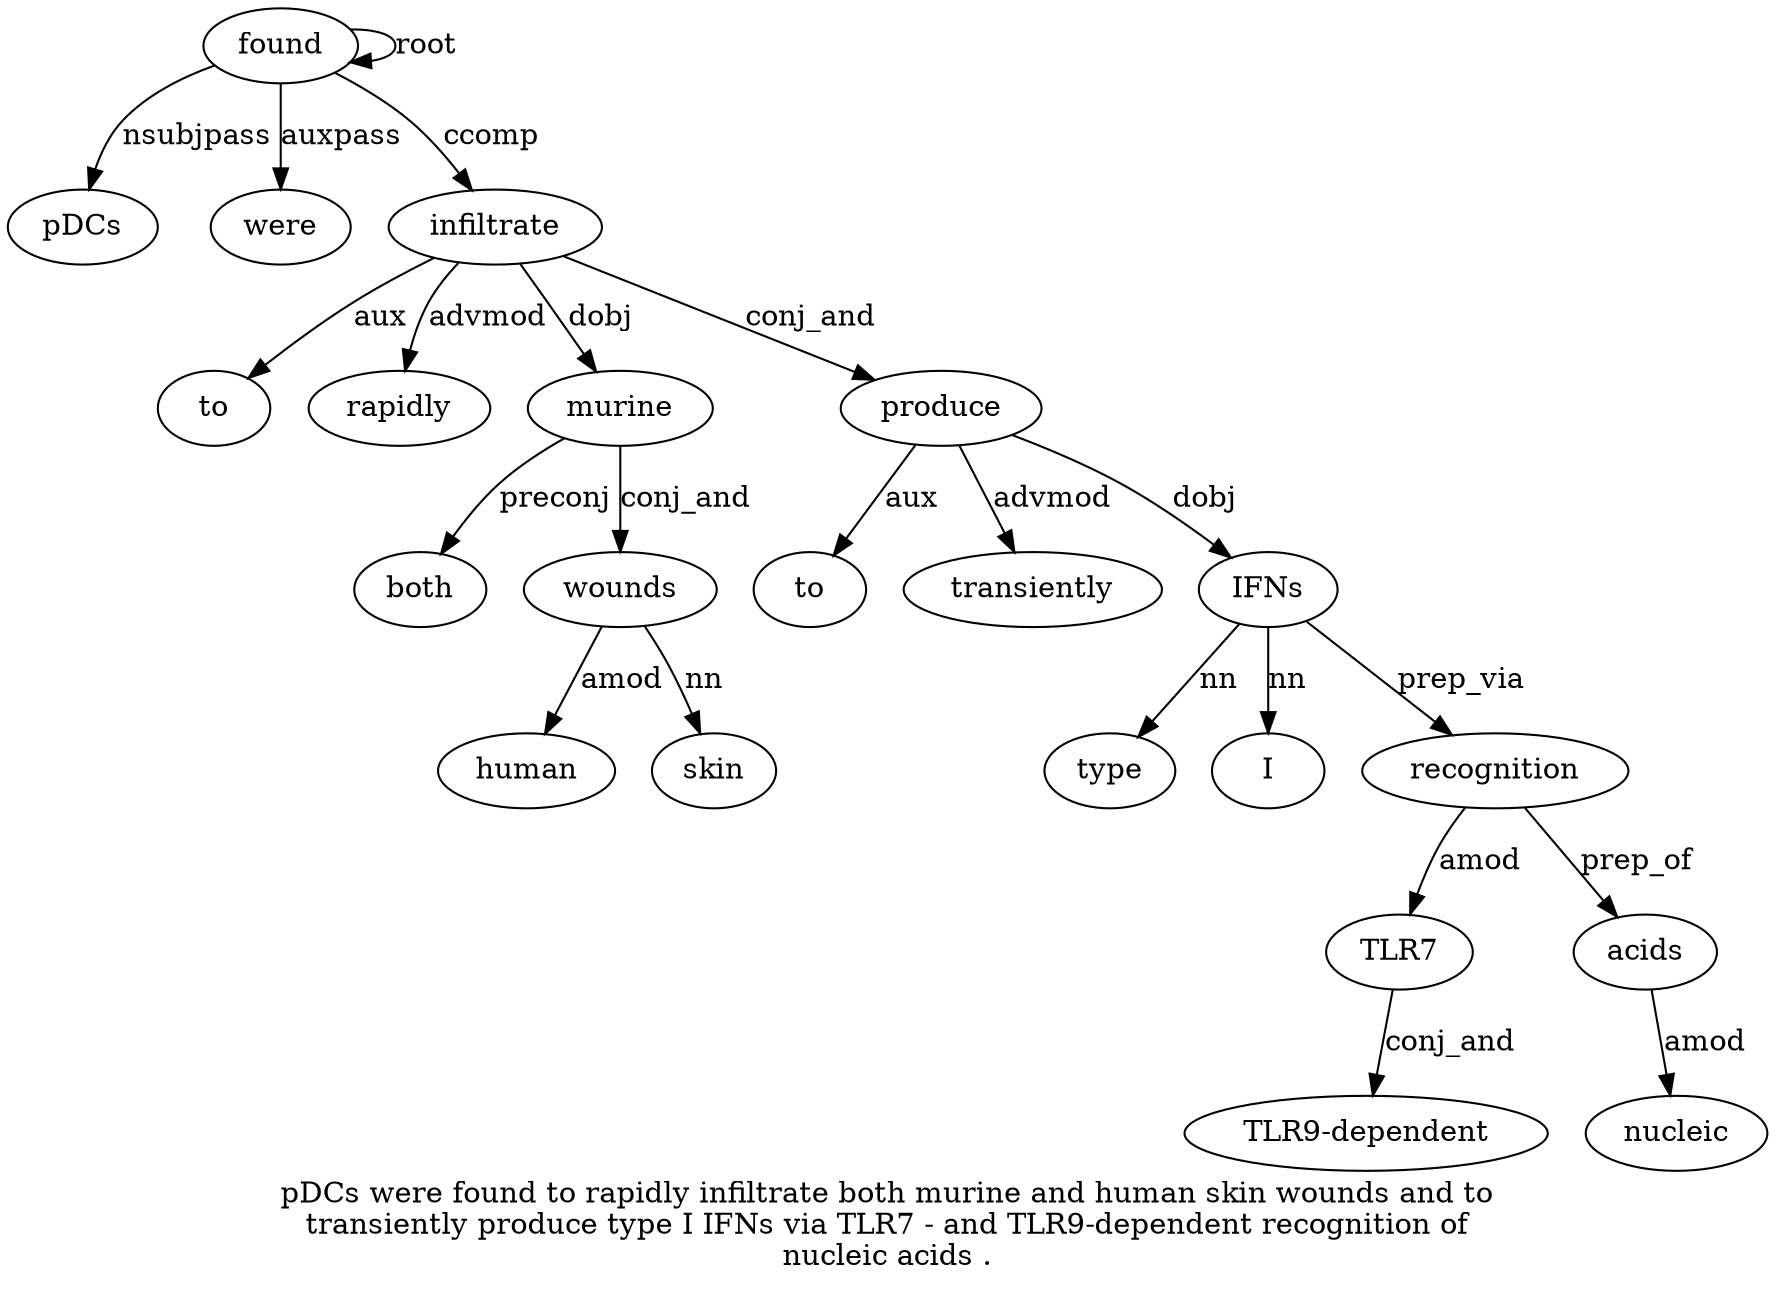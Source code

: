 digraph "pDCs were found to rapidly infiltrate both murine and human skin wounds and to transiently produce type I IFNs via TLR7 - and TLR9-dependent recognition of nucleic acids ." {
label="pDCs were found to rapidly infiltrate both murine and human skin wounds and to
transiently produce type I IFNs via TLR7 - and TLR9-dependent recognition of
nucleic acids .";
found3 [style=filled, fillcolor=white, label=found];
pDCs1 [style=filled, fillcolor=white, label=pDCs];
found3 -> pDCs1  [label=nsubjpass];
were2 [style=filled, fillcolor=white, label=were];
found3 -> were2  [label=auxpass];
found3 -> found3  [label=root];
infiltrate6 [style=filled, fillcolor=white, label=infiltrate];
to4 [style=filled, fillcolor=white, label=to];
infiltrate6 -> to4  [label=aux];
rapidly5 [style=filled, fillcolor=white, label=rapidly];
infiltrate6 -> rapidly5  [label=advmod];
found3 -> infiltrate6  [label=ccomp];
murine8 [style=filled, fillcolor=white, label=murine];
both7 [style=filled, fillcolor=white, label=both];
murine8 -> both7  [label=preconj];
infiltrate6 -> murine8  [label=dobj];
wounds12 [style=filled, fillcolor=white, label=wounds];
human10 [style=filled, fillcolor=white, label=human];
wounds12 -> human10  [label=amod];
skin11 [style=filled, fillcolor=white, label=skin];
wounds12 -> skin11  [label=nn];
murine8 -> wounds12  [label=conj_and];
produce16 [style=filled, fillcolor=white, label=produce];
to14 [style=filled, fillcolor=white, label=to];
produce16 -> to14  [label=aux];
transiently15 [style=filled, fillcolor=white, label=transiently];
produce16 -> transiently15  [label=advmod];
infiltrate6 -> produce16  [label=conj_and];
IFNs19 [style=filled, fillcolor=white, label=IFNs];
type17 [style=filled, fillcolor=white, label=type];
IFNs19 -> type17  [label=nn];
I18 [style=filled, fillcolor=white, label=I];
IFNs19 -> I18  [label=nn];
produce16 -> IFNs19  [label=dobj];
recognition25 [style=filled, fillcolor=white, label=recognition];
TLR721 [style=filled, fillcolor=white, label=TLR7];
recognition25 -> TLR721  [label=amod];
"TLR9-dependent24" [style=filled, fillcolor=white, label="TLR9-dependent"];
TLR721 -> "TLR9-dependent24"  [label=conj_and];
IFNs19 -> recognition25  [label=prep_via];
acids28 [style=filled, fillcolor=white, label=acids];
nucleic27 [style=filled, fillcolor=white, label=nucleic];
acids28 -> nucleic27  [label=amod];
recognition25 -> acids28  [label=prep_of];
}

